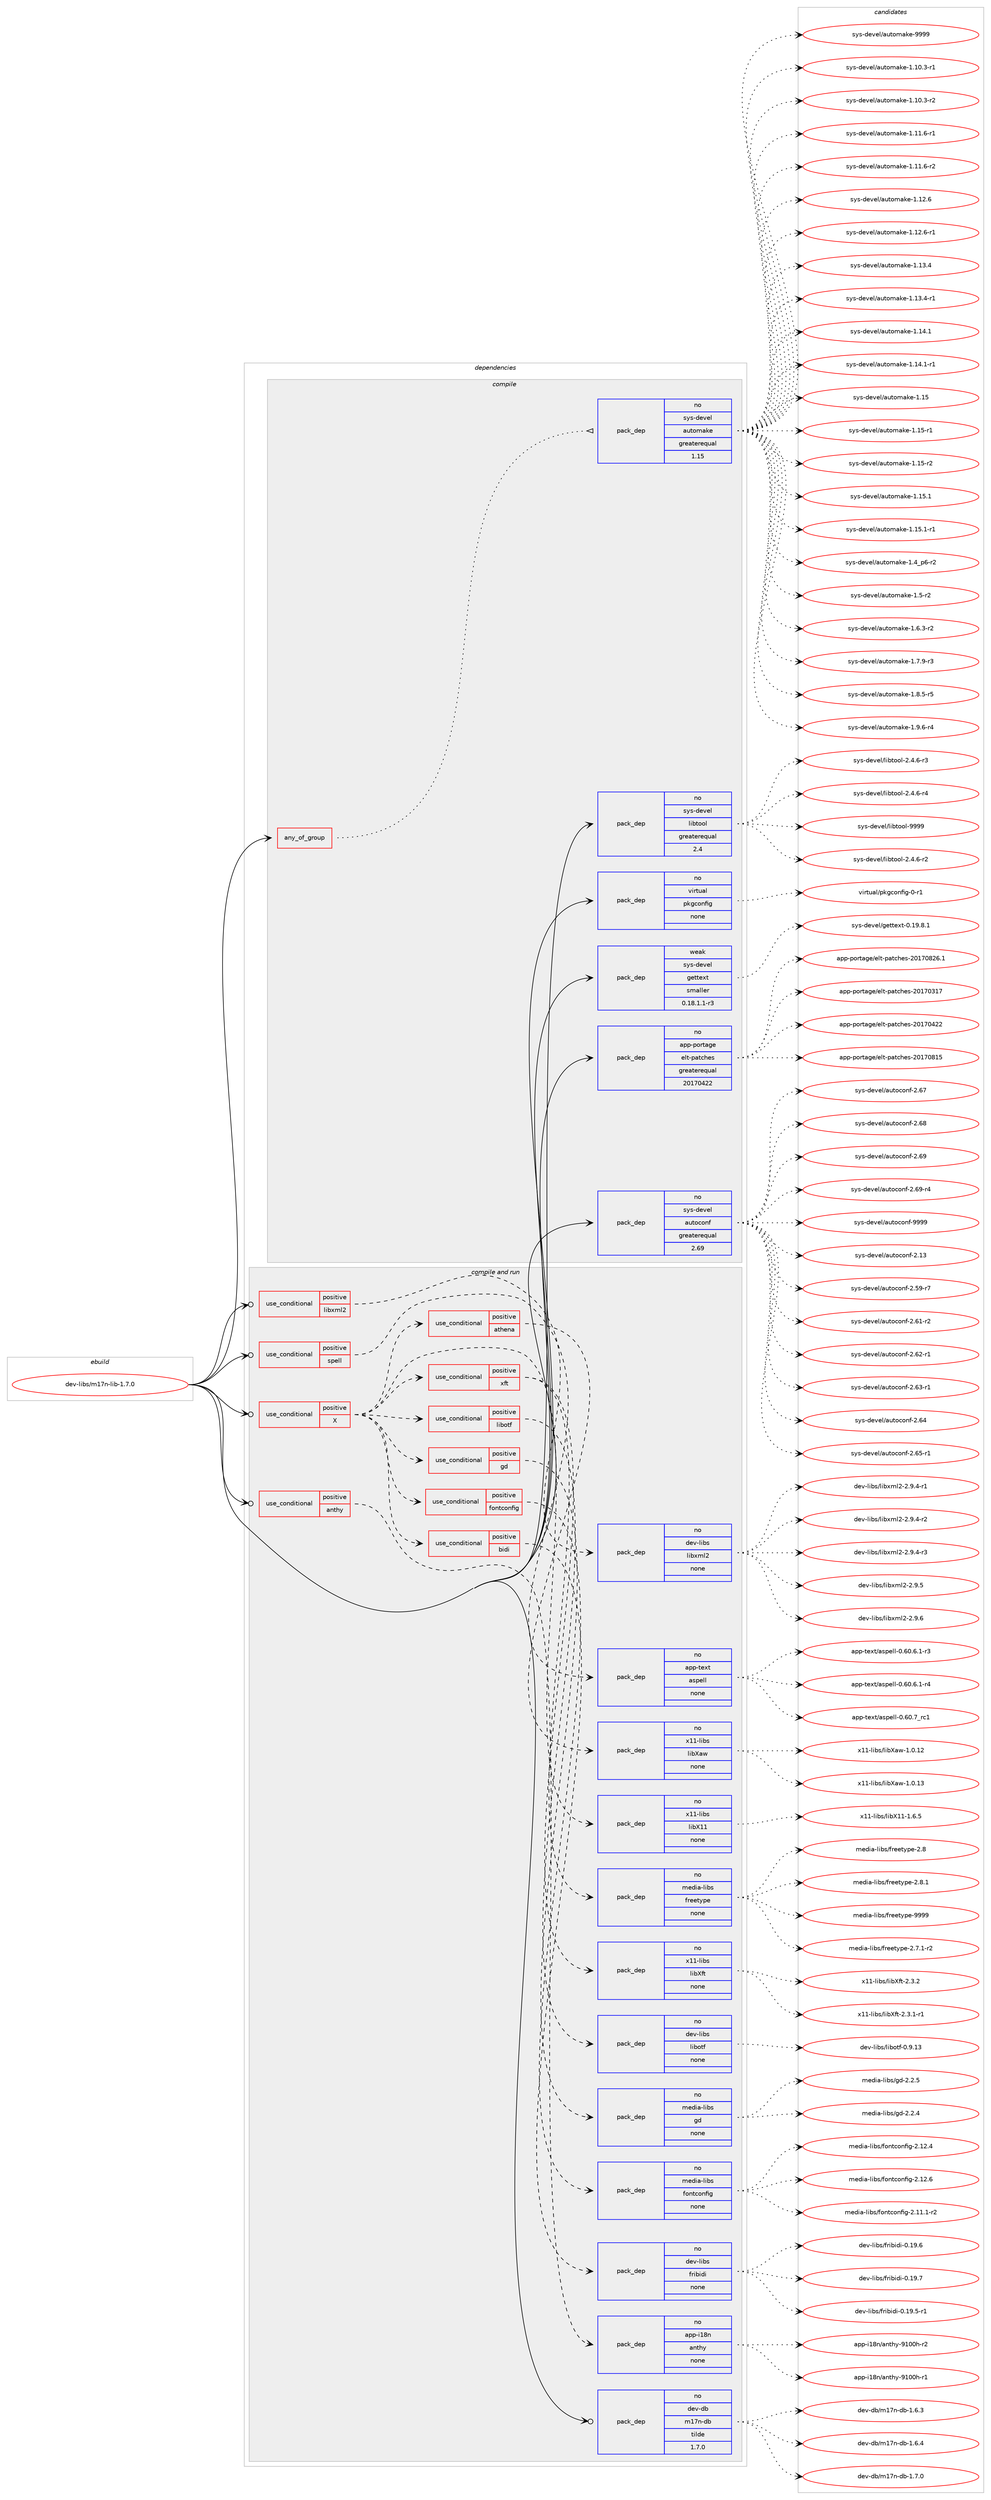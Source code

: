 digraph prolog {

# *************
# Graph options
# *************

newrank=true;
concentrate=true;
compound=true;
graph [rankdir=LR,fontname=Helvetica,fontsize=10,ranksep=1.5];#, ranksep=2.5, nodesep=0.2];
edge  [arrowhead=vee];
node  [fontname=Helvetica,fontsize=10];

# **********
# The ebuild
# **********

subgraph cluster_leftcol {
color=gray;
rank=same;
label=<<i>ebuild</i>>;
id [label="dev-libs/m17n-lib-1.7.0", color=red, width=4, href="../dev-libs/m17n-lib-1.7.0.svg"];
}

# ****************
# The dependencies
# ****************

subgraph cluster_midcol {
color=gray;
label=<<i>dependencies</i>>;
subgraph cluster_compile {
fillcolor="#eeeeee";
style=filled;
label=<<i>compile</i>>;
subgraph any3489 {
dependency117934 [label=<<TABLE BORDER="0" CELLBORDER="1" CELLSPACING="0" CELLPADDING="4"><TR><TD CELLPADDING="10">any_of_group</TD></TR></TABLE>>, shape=none, color=red];subgraph pack88930 {
dependency117935 [label=<<TABLE BORDER="0" CELLBORDER="1" CELLSPACING="0" CELLPADDING="4" WIDTH="220"><TR><TD ROWSPAN="6" CELLPADDING="30">pack_dep</TD></TR><TR><TD WIDTH="110">no</TD></TR><TR><TD>sys-devel</TD></TR><TR><TD>automake</TD></TR><TR><TD>greaterequal</TD></TR><TR><TD>1.15</TD></TR></TABLE>>, shape=none, color=blue];
}
dependency117934:e -> dependency117935:w [weight=20,style="dotted",arrowhead="oinv"];
}
id:e -> dependency117934:w [weight=20,style="solid",arrowhead="vee"];
subgraph pack88931 {
dependency117936 [label=<<TABLE BORDER="0" CELLBORDER="1" CELLSPACING="0" CELLPADDING="4" WIDTH="220"><TR><TD ROWSPAN="6" CELLPADDING="30">pack_dep</TD></TR><TR><TD WIDTH="110">no</TD></TR><TR><TD>app-portage</TD></TR><TR><TD>elt-patches</TD></TR><TR><TD>greaterequal</TD></TR><TR><TD>20170422</TD></TR></TABLE>>, shape=none, color=blue];
}
id:e -> dependency117936:w [weight=20,style="solid",arrowhead="vee"];
subgraph pack88932 {
dependency117937 [label=<<TABLE BORDER="0" CELLBORDER="1" CELLSPACING="0" CELLPADDING="4" WIDTH="220"><TR><TD ROWSPAN="6" CELLPADDING="30">pack_dep</TD></TR><TR><TD WIDTH="110">no</TD></TR><TR><TD>sys-devel</TD></TR><TR><TD>autoconf</TD></TR><TR><TD>greaterequal</TD></TR><TR><TD>2.69</TD></TR></TABLE>>, shape=none, color=blue];
}
id:e -> dependency117937:w [weight=20,style="solid",arrowhead="vee"];
subgraph pack88933 {
dependency117938 [label=<<TABLE BORDER="0" CELLBORDER="1" CELLSPACING="0" CELLPADDING="4" WIDTH="220"><TR><TD ROWSPAN="6" CELLPADDING="30">pack_dep</TD></TR><TR><TD WIDTH="110">no</TD></TR><TR><TD>sys-devel</TD></TR><TR><TD>libtool</TD></TR><TR><TD>greaterequal</TD></TR><TR><TD>2.4</TD></TR></TABLE>>, shape=none, color=blue];
}
id:e -> dependency117938:w [weight=20,style="solid",arrowhead="vee"];
subgraph pack88934 {
dependency117939 [label=<<TABLE BORDER="0" CELLBORDER="1" CELLSPACING="0" CELLPADDING="4" WIDTH="220"><TR><TD ROWSPAN="6" CELLPADDING="30">pack_dep</TD></TR><TR><TD WIDTH="110">no</TD></TR><TR><TD>virtual</TD></TR><TR><TD>pkgconfig</TD></TR><TR><TD>none</TD></TR><TR><TD></TD></TR></TABLE>>, shape=none, color=blue];
}
id:e -> dependency117939:w [weight=20,style="solid",arrowhead="vee"];
subgraph pack88935 {
dependency117940 [label=<<TABLE BORDER="0" CELLBORDER="1" CELLSPACING="0" CELLPADDING="4" WIDTH="220"><TR><TD ROWSPAN="6" CELLPADDING="30">pack_dep</TD></TR><TR><TD WIDTH="110">weak</TD></TR><TR><TD>sys-devel</TD></TR><TR><TD>gettext</TD></TR><TR><TD>smaller</TD></TR><TR><TD>0.18.1.1-r3</TD></TR></TABLE>>, shape=none, color=blue];
}
id:e -> dependency117940:w [weight=20,style="solid",arrowhead="vee"];
}
subgraph cluster_compileandrun {
fillcolor="#eeeeee";
style=filled;
label=<<i>compile and run</i>>;
subgraph cond25485 {
dependency117941 [label=<<TABLE BORDER="0" CELLBORDER="1" CELLSPACING="0" CELLPADDING="4"><TR><TD ROWSPAN="3" CELLPADDING="10">use_conditional</TD></TR><TR><TD>positive</TD></TR><TR><TD>X</TD></TR></TABLE>>, shape=none, color=red];
subgraph pack88936 {
dependency117942 [label=<<TABLE BORDER="0" CELLBORDER="1" CELLSPACING="0" CELLPADDING="4" WIDTH="220"><TR><TD ROWSPAN="6" CELLPADDING="30">pack_dep</TD></TR><TR><TD WIDTH="110">no</TD></TR><TR><TD>x11-libs</TD></TR><TR><TD>libX11</TD></TR><TR><TD>none</TD></TR><TR><TD></TD></TR></TABLE>>, shape=none, color=blue];
}
dependency117941:e -> dependency117942:w [weight=20,style="dashed",arrowhead="vee"];
subgraph cond25486 {
dependency117943 [label=<<TABLE BORDER="0" CELLBORDER="1" CELLSPACING="0" CELLPADDING="4"><TR><TD ROWSPAN="3" CELLPADDING="10">use_conditional</TD></TR><TR><TD>positive</TD></TR><TR><TD>athena</TD></TR></TABLE>>, shape=none, color=red];
subgraph pack88937 {
dependency117944 [label=<<TABLE BORDER="0" CELLBORDER="1" CELLSPACING="0" CELLPADDING="4" WIDTH="220"><TR><TD ROWSPAN="6" CELLPADDING="30">pack_dep</TD></TR><TR><TD WIDTH="110">no</TD></TR><TR><TD>x11-libs</TD></TR><TR><TD>libXaw</TD></TR><TR><TD>none</TD></TR><TR><TD></TD></TR></TABLE>>, shape=none, color=blue];
}
dependency117943:e -> dependency117944:w [weight=20,style="dashed",arrowhead="vee"];
}
dependency117941:e -> dependency117943:w [weight=20,style="dashed",arrowhead="vee"];
subgraph cond25487 {
dependency117945 [label=<<TABLE BORDER="0" CELLBORDER="1" CELLSPACING="0" CELLPADDING="4"><TR><TD ROWSPAN="3" CELLPADDING="10">use_conditional</TD></TR><TR><TD>positive</TD></TR><TR><TD>bidi</TD></TR></TABLE>>, shape=none, color=red];
subgraph pack88938 {
dependency117946 [label=<<TABLE BORDER="0" CELLBORDER="1" CELLSPACING="0" CELLPADDING="4" WIDTH="220"><TR><TD ROWSPAN="6" CELLPADDING="30">pack_dep</TD></TR><TR><TD WIDTH="110">no</TD></TR><TR><TD>dev-libs</TD></TR><TR><TD>fribidi</TD></TR><TR><TD>none</TD></TR><TR><TD></TD></TR></TABLE>>, shape=none, color=blue];
}
dependency117945:e -> dependency117946:w [weight=20,style="dashed",arrowhead="vee"];
}
dependency117941:e -> dependency117945:w [weight=20,style="dashed",arrowhead="vee"];
subgraph cond25488 {
dependency117947 [label=<<TABLE BORDER="0" CELLBORDER="1" CELLSPACING="0" CELLPADDING="4"><TR><TD ROWSPAN="3" CELLPADDING="10">use_conditional</TD></TR><TR><TD>positive</TD></TR><TR><TD>fontconfig</TD></TR></TABLE>>, shape=none, color=red];
subgraph pack88939 {
dependency117948 [label=<<TABLE BORDER="0" CELLBORDER="1" CELLSPACING="0" CELLPADDING="4" WIDTH="220"><TR><TD ROWSPAN="6" CELLPADDING="30">pack_dep</TD></TR><TR><TD WIDTH="110">no</TD></TR><TR><TD>media-libs</TD></TR><TR><TD>fontconfig</TD></TR><TR><TD>none</TD></TR><TR><TD></TD></TR></TABLE>>, shape=none, color=blue];
}
dependency117947:e -> dependency117948:w [weight=20,style="dashed",arrowhead="vee"];
}
dependency117941:e -> dependency117947:w [weight=20,style="dashed",arrowhead="vee"];
subgraph cond25489 {
dependency117949 [label=<<TABLE BORDER="0" CELLBORDER="1" CELLSPACING="0" CELLPADDING="4"><TR><TD ROWSPAN="3" CELLPADDING="10">use_conditional</TD></TR><TR><TD>positive</TD></TR><TR><TD>gd</TD></TR></TABLE>>, shape=none, color=red];
subgraph pack88940 {
dependency117950 [label=<<TABLE BORDER="0" CELLBORDER="1" CELLSPACING="0" CELLPADDING="4" WIDTH="220"><TR><TD ROWSPAN="6" CELLPADDING="30">pack_dep</TD></TR><TR><TD WIDTH="110">no</TD></TR><TR><TD>media-libs</TD></TR><TR><TD>gd</TD></TR><TR><TD>none</TD></TR><TR><TD></TD></TR></TABLE>>, shape=none, color=blue];
}
dependency117949:e -> dependency117950:w [weight=20,style="dashed",arrowhead="vee"];
}
dependency117941:e -> dependency117949:w [weight=20,style="dashed",arrowhead="vee"];
subgraph cond25490 {
dependency117951 [label=<<TABLE BORDER="0" CELLBORDER="1" CELLSPACING="0" CELLPADDING="4"><TR><TD ROWSPAN="3" CELLPADDING="10">use_conditional</TD></TR><TR><TD>positive</TD></TR><TR><TD>libotf</TD></TR></TABLE>>, shape=none, color=red];
subgraph pack88941 {
dependency117952 [label=<<TABLE BORDER="0" CELLBORDER="1" CELLSPACING="0" CELLPADDING="4" WIDTH="220"><TR><TD ROWSPAN="6" CELLPADDING="30">pack_dep</TD></TR><TR><TD WIDTH="110">no</TD></TR><TR><TD>dev-libs</TD></TR><TR><TD>libotf</TD></TR><TR><TD>none</TD></TR><TR><TD></TD></TR></TABLE>>, shape=none, color=blue];
}
dependency117951:e -> dependency117952:w [weight=20,style="dashed",arrowhead="vee"];
}
dependency117941:e -> dependency117951:w [weight=20,style="dashed",arrowhead="vee"];
subgraph cond25491 {
dependency117953 [label=<<TABLE BORDER="0" CELLBORDER="1" CELLSPACING="0" CELLPADDING="4"><TR><TD ROWSPAN="3" CELLPADDING="10">use_conditional</TD></TR><TR><TD>positive</TD></TR><TR><TD>xft</TD></TR></TABLE>>, shape=none, color=red];
subgraph pack88942 {
dependency117954 [label=<<TABLE BORDER="0" CELLBORDER="1" CELLSPACING="0" CELLPADDING="4" WIDTH="220"><TR><TD ROWSPAN="6" CELLPADDING="30">pack_dep</TD></TR><TR><TD WIDTH="110">no</TD></TR><TR><TD>media-libs</TD></TR><TR><TD>freetype</TD></TR><TR><TD>none</TD></TR><TR><TD></TD></TR></TABLE>>, shape=none, color=blue];
}
dependency117953:e -> dependency117954:w [weight=20,style="dashed",arrowhead="vee"];
subgraph pack88943 {
dependency117955 [label=<<TABLE BORDER="0" CELLBORDER="1" CELLSPACING="0" CELLPADDING="4" WIDTH="220"><TR><TD ROWSPAN="6" CELLPADDING="30">pack_dep</TD></TR><TR><TD WIDTH="110">no</TD></TR><TR><TD>x11-libs</TD></TR><TR><TD>libXft</TD></TR><TR><TD>none</TD></TR><TR><TD></TD></TR></TABLE>>, shape=none, color=blue];
}
dependency117953:e -> dependency117955:w [weight=20,style="dashed",arrowhead="vee"];
}
dependency117941:e -> dependency117953:w [weight=20,style="dashed",arrowhead="vee"];
}
id:e -> dependency117941:w [weight=20,style="solid",arrowhead="odotvee"];
subgraph cond25492 {
dependency117956 [label=<<TABLE BORDER="0" CELLBORDER="1" CELLSPACING="0" CELLPADDING="4"><TR><TD ROWSPAN="3" CELLPADDING="10">use_conditional</TD></TR><TR><TD>positive</TD></TR><TR><TD>anthy</TD></TR></TABLE>>, shape=none, color=red];
subgraph pack88944 {
dependency117957 [label=<<TABLE BORDER="0" CELLBORDER="1" CELLSPACING="0" CELLPADDING="4" WIDTH="220"><TR><TD ROWSPAN="6" CELLPADDING="30">pack_dep</TD></TR><TR><TD WIDTH="110">no</TD></TR><TR><TD>app-i18n</TD></TR><TR><TD>anthy</TD></TR><TR><TD>none</TD></TR><TR><TD></TD></TR></TABLE>>, shape=none, color=blue];
}
dependency117956:e -> dependency117957:w [weight=20,style="dashed",arrowhead="vee"];
}
id:e -> dependency117956:w [weight=20,style="solid",arrowhead="odotvee"];
subgraph cond25493 {
dependency117958 [label=<<TABLE BORDER="0" CELLBORDER="1" CELLSPACING="0" CELLPADDING="4"><TR><TD ROWSPAN="3" CELLPADDING="10">use_conditional</TD></TR><TR><TD>positive</TD></TR><TR><TD>libxml2</TD></TR></TABLE>>, shape=none, color=red];
subgraph pack88945 {
dependency117959 [label=<<TABLE BORDER="0" CELLBORDER="1" CELLSPACING="0" CELLPADDING="4" WIDTH="220"><TR><TD ROWSPAN="6" CELLPADDING="30">pack_dep</TD></TR><TR><TD WIDTH="110">no</TD></TR><TR><TD>dev-libs</TD></TR><TR><TD>libxml2</TD></TR><TR><TD>none</TD></TR><TR><TD></TD></TR></TABLE>>, shape=none, color=blue];
}
dependency117958:e -> dependency117959:w [weight=20,style="dashed",arrowhead="vee"];
}
id:e -> dependency117958:w [weight=20,style="solid",arrowhead="odotvee"];
subgraph cond25494 {
dependency117960 [label=<<TABLE BORDER="0" CELLBORDER="1" CELLSPACING="0" CELLPADDING="4"><TR><TD ROWSPAN="3" CELLPADDING="10">use_conditional</TD></TR><TR><TD>positive</TD></TR><TR><TD>spell</TD></TR></TABLE>>, shape=none, color=red];
subgraph pack88946 {
dependency117961 [label=<<TABLE BORDER="0" CELLBORDER="1" CELLSPACING="0" CELLPADDING="4" WIDTH="220"><TR><TD ROWSPAN="6" CELLPADDING="30">pack_dep</TD></TR><TR><TD WIDTH="110">no</TD></TR><TR><TD>app-text</TD></TR><TR><TD>aspell</TD></TR><TR><TD>none</TD></TR><TR><TD></TD></TR></TABLE>>, shape=none, color=blue];
}
dependency117960:e -> dependency117961:w [weight=20,style="dashed",arrowhead="vee"];
}
id:e -> dependency117960:w [weight=20,style="solid",arrowhead="odotvee"];
subgraph pack88947 {
dependency117962 [label=<<TABLE BORDER="0" CELLBORDER="1" CELLSPACING="0" CELLPADDING="4" WIDTH="220"><TR><TD ROWSPAN="6" CELLPADDING="30">pack_dep</TD></TR><TR><TD WIDTH="110">no</TD></TR><TR><TD>dev-db</TD></TR><TR><TD>m17n-db</TD></TR><TR><TD>tilde</TD></TR><TR><TD>1.7.0</TD></TR></TABLE>>, shape=none, color=blue];
}
id:e -> dependency117962:w [weight=20,style="solid",arrowhead="odotvee"];
}
subgraph cluster_run {
fillcolor="#eeeeee";
style=filled;
label=<<i>run</i>>;
}
}

# **************
# The candidates
# **************

subgraph cluster_choices {
rank=same;
color=gray;
label=<<i>candidates</i>>;

subgraph choice88930 {
color=black;
nodesep=1;
choice11512111545100101118101108479711711611110997107101454946494846514511449 [label="sys-devel/automake-1.10.3-r1", color=red, width=4,href="../sys-devel/automake-1.10.3-r1.svg"];
choice11512111545100101118101108479711711611110997107101454946494846514511450 [label="sys-devel/automake-1.10.3-r2", color=red, width=4,href="../sys-devel/automake-1.10.3-r2.svg"];
choice11512111545100101118101108479711711611110997107101454946494946544511449 [label="sys-devel/automake-1.11.6-r1", color=red, width=4,href="../sys-devel/automake-1.11.6-r1.svg"];
choice11512111545100101118101108479711711611110997107101454946494946544511450 [label="sys-devel/automake-1.11.6-r2", color=red, width=4,href="../sys-devel/automake-1.11.6-r2.svg"];
choice1151211154510010111810110847971171161111099710710145494649504654 [label="sys-devel/automake-1.12.6", color=red, width=4,href="../sys-devel/automake-1.12.6.svg"];
choice11512111545100101118101108479711711611110997107101454946495046544511449 [label="sys-devel/automake-1.12.6-r1", color=red, width=4,href="../sys-devel/automake-1.12.6-r1.svg"];
choice1151211154510010111810110847971171161111099710710145494649514652 [label="sys-devel/automake-1.13.4", color=red, width=4,href="../sys-devel/automake-1.13.4.svg"];
choice11512111545100101118101108479711711611110997107101454946495146524511449 [label="sys-devel/automake-1.13.4-r1", color=red, width=4,href="../sys-devel/automake-1.13.4-r1.svg"];
choice1151211154510010111810110847971171161111099710710145494649524649 [label="sys-devel/automake-1.14.1", color=red, width=4,href="../sys-devel/automake-1.14.1.svg"];
choice11512111545100101118101108479711711611110997107101454946495246494511449 [label="sys-devel/automake-1.14.1-r1", color=red, width=4,href="../sys-devel/automake-1.14.1-r1.svg"];
choice115121115451001011181011084797117116111109971071014549464953 [label="sys-devel/automake-1.15", color=red, width=4,href="../sys-devel/automake-1.15.svg"];
choice1151211154510010111810110847971171161111099710710145494649534511449 [label="sys-devel/automake-1.15-r1", color=red, width=4,href="../sys-devel/automake-1.15-r1.svg"];
choice1151211154510010111810110847971171161111099710710145494649534511450 [label="sys-devel/automake-1.15-r2", color=red, width=4,href="../sys-devel/automake-1.15-r2.svg"];
choice1151211154510010111810110847971171161111099710710145494649534649 [label="sys-devel/automake-1.15.1", color=red, width=4,href="../sys-devel/automake-1.15.1.svg"];
choice11512111545100101118101108479711711611110997107101454946495346494511449 [label="sys-devel/automake-1.15.1-r1", color=red, width=4,href="../sys-devel/automake-1.15.1-r1.svg"];
choice115121115451001011181011084797117116111109971071014549465295112544511450 [label="sys-devel/automake-1.4_p6-r2", color=red, width=4,href="../sys-devel/automake-1.4_p6-r2.svg"];
choice11512111545100101118101108479711711611110997107101454946534511450 [label="sys-devel/automake-1.5-r2", color=red, width=4,href="../sys-devel/automake-1.5-r2.svg"];
choice115121115451001011181011084797117116111109971071014549465446514511450 [label="sys-devel/automake-1.6.3-r2", color=red, width=4,href="../sys-devel/automake-1.6.3-r2.svg"];
choice115121115451001011181011084797117116111109971071014549465546574511451 [label="sys-devel/automake-1.7.9-r3", color=red, width=4,href="../sys-devel/automake-1.7.9-r3.svg"];
choice115121115451001011181011084797117116111109971071014549465646534511453 [label="sys-devel/automake-1.8.5-r5", color=red, width=4,href="../sys-devel/automake-1.8.5-r5.svg"];
choice115121115451001011181011084797117116111109971071014549465746544511452 [label="sys-devel/automake-1.9.6-r4", color=red, width=4,href="../sys-devel/automake-1.9.6-r4.svg"];
choice115121115451001011181011084797117116111109971071014557575757 [label="sys-devel/automake-9999", color=red, width=4,href="../sys-devel/automake-9999.svg"];
dependency117935:e -> choice11512111545100101118101108479711711611110997107101454946494846514511449:w [style=dotted,weight="100"];
dependency117935:e -> choice11512111545100101118101108479711711611110997107101454946494846514511450:w [style=dotted,weight="100"];
dependency117935:e -> choice11512111545100101118101108479711711611110997107101454946494946544511449:w [style=dotted,weight="100"];
dependency117935:e -> choice11512111545100101118101108479711711611110997107101454946494946544511450:w [style=dotted,weight="100"];
dependency117935:e -> choice1151211154510010111810110847971171161111099710710145494649504654:w [style=dotted,weight="100"];
dependency117935:e -> choice11512111545100101118101108479711711611110997107101454946495046544511449:w [style=dotted,weight="100"];
dependency117935:e -> choice1151211154510010111810110847971171161111099710710145494649514652:w [style=dotted,weight="100"];
dependency117935:e -> choice11512111545100101118101108479711711611110997107101454946495146524511449:w [style=dotted,weight="100"];
dependency117935:e -> choice1151211154510010111810110847971171161111099710710145494649524649:w [style=dotted,weight="100"];
dependency117935:e -> choice11512111545100101118101108479711711611110997107101454946495246494511449:w [style=dotted,weight="100"];
dependency117935:e -> choice115121115451001011181011084797117116111109971071014549464953:w [style=dotted,weight="100"];
dependency117935:e -> choice1151211154510010111810110847971171161111099710710145494649534511449:w [style=dotted,weight="100"];
dependency117935:e -> choice1151211154510010111810110847971171161111099710710145494649534511450:w [style=dotted,weight="100"];
dependency117935:e -> choice1151211154510010111810110847971171161111099710710145494649534649:w [style=dotted,weight="100"];
dependency117935:e -> choice11512111545100101118101108479711711611110997107101454946495346494511449:w [style=dotted,weight="100"];
dependency117935:e -> choice115121115451001011181011084797117116111109971071014549465295112544511450:w [style=dotted,weight="100"];
dependency117935:e -> choice11512111545100101118101108479711711611110997107101454946534511450:w [style=dotted,weight="100"];
dependency117935:e -> choice115121115451001011181011084797117116111109971071014549465446514511450:w [style=dotted,weight="100"];
dependency117935:e -> choice115121115451001011181011084797117116111109971071014549465546574511451:w [style=dotted,weight="100"];
dependency117935:e -> choice115121115451001011181011084797117116111109971071014549465646534511453:w [style=dotted,weight="100"];
dependency117935:e -> choice115121115451001011181011084797117116111109971071014549465746544511452:w [style=dotted,weight="100"];
dependency117935:e -> choice115121115451001011181011084797117116111109971071014557575757:w [style=dotted,weight="100"];
}
subgraph choice88931 {
color=black;
nodesep=1;
choice97112112451121111141169710310147101108116451129711699104101115455048495548514955 [label="app-portage/elt-patches-20170317", color=red, width=4,href="../app-portage/elt-patches-20170317.svg"];
choice97112112451121111141169710310147101108116451129711699104101115455048495548525050 [label="app-portage/elt-patches-20170422", color=red, width=4,href="../app-portage/elt-patches-20170422.svg"];
choice97112112451121111141169710310147101108116451129711699104101115455048495548564953 [label="app-portage/elt-patches-20170815", color=red, width=4,href="../app-portage/elt-patches-20170815.svg"];
choice971121124511211111411697103101471011081164511297116991041011154550484955485650544649 [label="app-portage/elt-patches-20170826.1", color=red, width=4,href="../app-portage/elt-patches-20170826.1.svg"];
dependency117936:e -> choice97112112451121111141169710310147101108116451129711699104101115455048495548514955:w [style=dotted,weight="100"];
dependency117936:e -> choice97112112451121111141169710310147101108116451129711699104101115455048495548525050:w [style=dotted,weight="100"];
dependency117936:e -> choice97112112451121111141169710310147101108116451129711699104101115455048495548564953:w [style=dotted,weight="100"];
dependency117936:e -> choice971121124511211111411697103101471011081164511297116991041011154550484955485650544649:w [style=dotted,weight="100"];
}
subgraph choice88932 {
color=black;
nodesep=1;
choice115121115451001011181011084797117116111991111101024550464951 [label="sys-devel/autoconf-2.13", color=red, width=4,href="../sys-devel/autoconf-2.13.svg"];
choice1151211154510010111810110847971171161119911111010245504653574511455 [label="sys-devel/autoconf-2.59-r7", color=red, width=4,href="../sys-devel/autoconf-2.59-r7.svg"];
choice1151211154510010111810110847971171161119911111010245504654494511450 [label="sys-devel/autoconf-2.61-r2", color=red, width=4,href="../sys-devel/autoconf-2.61-r2.svg"];
choice1151211154510010111810110847971171161119911111010245504654504511449 [label="sys-devel/autoconf-2.62-r1", color=red, width=4,href="../sys-devel/autoconf-2.62-r1.svg"];
choice1151211154510010111810110847971171161119911111010245504654514511449 [label="sys-devel/autoconf-2.63-r1", color=red, width=4,href="../sys-devel/autoconf-2.63-r1.svg"];
choice115121115451001011181011084797117116111991111101024550465452 [label="sys-devel/autoconf-2.64", color=red, width=4,href="../sys-devel/autoconf-2.64.svg"];
choice1151211154510010111810110847971171161119911111010245504654534511449 [label="sys-devel/autoconf-2.65-r1", color=red, width=4,href="../sys-devel/autoconf-2.65-r1.svg"];
choice115121115451001011181011084797117116111991111101024550465455 [label="sys-devel/autoconf-2.67", color=red, width=4,href="../sys-devel/autoconf-2.67.svg"];
choice115121115451001011181011084797117116111991111101024550465456 [label="sys-devel/autoconf-2.68", color=red, width=4,href="../sys-devel/autoconf-2.68.svg"];
choice115121115451001011181011084797117116111991111101024550465457 [label="sys-devel/autoconf-2.69", color=red, width=4,href="../sys-devel/autoconf-2.69.svg"];
choice1151211154510010111810110847971171161119911111010245504654574511452 [label="sys-devel/autoconf-2.69-r4", color=red, width=4,href="../sys-devel/autoconf-2.69-r4.svg"];
choice115121115451001011181011084797117116111991111101024557575757 [label="sys-devel/autoconf-9999", color=red, width=4,href="../sys-devel/autoconf-9999.svg"];
dependency117937:e -> choice115121115451001011181011084797117116111991111101024550464951:w [style=dotted,weight="100"];
dependency117937:e -> choice1151211154510010111810110847971171161119911111010245504653574511455:w [style=dotted,weight="100"];
dependency117937:e -> choice1151211154510010111810110847971171161119911111010245504654494511450:w [style=dotted,weight="100"];
dependency117937:e -> choice1151211154510010111810110847971171161119911111010245504654504511449:w [style=dotted,weight="100"];
dependency117937:e -> choice1151211154510010111810110847971171161119911111010245504654514511449:w [style=dotted,weight="100"];
dependency117937:e -> choice115121115451001011181011084797117116111991111101024550465452:w [style=dotted,weight="100"];
dependency117937:e -> choice1151211154510010111810110847971171161119911111010245504654534511449:w [style=dotted,weight="100"];
dependency117937:e -> choice115121115451001011181011084797117116111991111101024550465455:w [style=dotted,weight="100"];
dependency117937:e -> choice115121115451001011181011084797117116111991111101024550465456:w [style=dotted,weight="100"];
dependency117937:e -> choice115121115451001011181011084797117116111991111101024550465457:w [style=dotted,weight="100"];
dependency117937:e -> choice1151211154510010111810110847971171161119911111010245504654574511452:w [style=dotted,weight="100"];
dependency117937:e -> choice115121115451001011181011084797117116111991111101024557575757:w [style=dotted,weight="100"];
}
subgraph choice88933 {
color=black;
nodesep=1;
choice1151211154510010111810110847108105981161111111084550465246544511450 [label="sys-devel/libtool-2.4.6-r2", color=red, width=4,href="../sys-devel/libtool-2.4.6-r2.svg"];
choice1151211154510010111810110847108105981161111111084550465246544511451 [label="sys-devel/libtool-2.4.6-r3", color=red, width=4,href="../sys-devel/libtool-2.4.6-r3.svg"];
choice1151211154510010111810110847108105981161111111084550465246544511452 [label="sys-devel/libtool-2.4.6-r4", color=red, width=4,href="../sys-devel/libtool-2.4.6-r4.svg"];
choice1151211154510010111810110847108105981161111111084557575757 [label="sys-devel/libtool-9999", color=red, width=4,href="../sys-devel/libtool-9999.svg"];
dependency117938:e -> choice1151211154510010111810110847108105981161111111084550465246544511450:w [style=dotted,weight="100"];
dependency117938:e -> choice1151211154510010111810110847108105981161111111084550465246544511451:w [style=dotted,weight="100"];
dependency117938:e -> choice1151211154510010111810110847108105981161111111084550465246544511452:w [style=dotted,weight="100"];
dependency117938:e -> choice1151211154510010111810110847108105981161111111084557575757:w [style=dotted,weight="100"];
}
subgraph choice88934 {
color=black;
nodesep=1;
choice11810511411611797108471121071039911111010210510345484511449 [label="virtual/pkgconfig-0-r1", color=red, width=4,href="../virtual/pkgconfig-0-r1.svg"];
dependency117939:e -> choice11810511411611797108471121071039911111010210510345484511449:w [style=dotted,weight="100"];
}
subgraph choice88935 {
color=black;
nodesep=1;
choice1151211154510010111810110847103101116116101120116454846495746564649 [label="sys-devel/gettext-0.19.8.1", color=red, width=4,href="../sys-devel/gettext-0.19.8.1.svg"];
dependency117940:e -> choice1151211154510010111810110847103101116116101120116454846495746564649:w [style=dotted,weight="100"];
}
subgraph choice88936 {
color=black;
nodesep=1;
choice120494945108105981154710810598884949454946544653 [label="x11-libs/libX11-1.6.5", color=red, width=4,href="../x11-libs/libX11-1.6.5.svg"];
dependency117942:e -> choice120494945108105981154710810598884949454946544653:w [style=dotted,weight="100"];
}
subgraph choice88937 {
color=black;
nodesep=1;
choice120494945108105981154710810598889711945494648464950 [label="x11-libs/libXaw-1.0.12", color=red, width=4,href="../x11-libs/libXaw-1.0.12.svg"];
choice120494945108105981154710810598889711945494648464951 [label="x11-libs/libXaw-1.0.13", color=red, width=4,href="../x11-libs/libXaw-1.0.13.svg"];
dependency117944:e -> choice120494945108105981154710810598889711945494648464950:w [style=dotted,weight="100"];
dependency117944:e -> choice120494945108105981154710810598889711945494648464951:w [style=dotted,weight="100"];
}
subgraph choice88938 {
color=black;
nodesep=1;
choice10010111845108105981154710211410598105100105454846495746534511449 [label="dev-libs/fribidi-0.19.5-r1", color=red, width=4,href="../dev-libs/fribidi-0.19.5-r1.svg"];
choice1001011184510810598115471021141059810510010545484649574654 [label="dev-libs/fribidi-0.19.6", color=red, width=4,href="../dev-libs/fribidi-0.19.6.svg"];
choice1001011184510810598115471021141059810510010545484649574655 [label="dev-libs/fribidi-0.19.7", color=red, width=4,href="../dev-libs/fribidi-0.19.7.svg"];
dependency117946:e -> choice10010111845108105981154710211410598105100105454846495746534511449:w [style=dotted,weight="100"];
dependency117946:e -> choice1001011184510810598115471021141059810510010545484649574654:w [style=dotted,weight="100"];
dependency117946:e -> choice1001011184510810598115471021141059810510010545484649574655:w [style=dotted,weight="100"];
}
subgraph choice88939 {
color=black;
nodesep=1;
choice1091011001059745108105981154710211111011699111110102105103455046494946494511450 [label="media-libs/fontconfig-2.11.1-r2", color=red, width=4,href="../media-libs/fontconfig-2.11.1-r2.svg"];
choice109101100105974510810598115471021111101169911111010210510345504649504652 [label="media-libs/fontconfig-2.12.4", color=red, width=4,href="../media-libs/fontconfig-2.12.4.svg"];
choice109101100105974510810598115471021111101169911111010210510345504649504654 [label="media-libs/fontconfig-2.12.6", color=red, width=4,href="../media-libs/fontconfig-2.12.6.svg"];
dependency117948:e -> choice1091011001059745108105981154710211111011699111110102105103455046494946494511450:w [style=dotted,weight="100"];
dependency117948:e -> choice109101100105974510810598115471021111101169911111010210510345504649504652:w [style=dotted,weight="100"];
dependency117948:e -> choice109101100105974510810598115471021111101169911111010210510345504649504654:w [style=dotted,weight="100"];
}
subgraph choice88940 {
color=black;
nodesep=1;
choice10910110010597451081059811547103100455046504652 [label="media-libs/gd-2.2.4", color=red, width=4,href="../media-libs/gd-2.2.4.svg"];
choice10910110010597451081059811547103100455046504653 [label="media-libs/gd-2.2.5", color=red, width=4,href="../media-libs/gd-2.2.5.svg"];
dependency117950:e -> choice10910110010597451081059811547103100455046504652:w [style=dotted,weight="100"];
dependency117950:e -> choice10910110010597451081059811547103100455046504653:w [style=dotted,weight="100"];
}
subgraph choice88941 {
color=black;
nodesep=1;
choice1001011184510810598115471081059811111610245484657464951 [label="dev-libs/libotf-0.9.13", color=red, width=4,href="../dev-libs/libotf-0.9.13.svg"];
dependency117952:e -> choice1001011184510810598115471081059811111610245484657464951:w [style=dotted,weight="100"];
}
subgraph choice88942 {
color=black;
nodesep=1;
choice109101100105974510810598115471021141011011161211121014550465546494511450 [label="media-libs/freetype-2.7.1-r2", color=red, width=4,href="../media-libs/freetype-2.7.1-r2.svg"];
choice1091011001059745108105981154710211410110111612111210145504656 [label="media-libs/freetype-2.8", color=red, width=4,href="../media-libs/freetype-2.8.svg"];
choice10910110010597451081059811547102114101101116121112101455046564649 [label="media-libs/freetype-2.8.1", color=red, width=4,href="../media-libs/freetype-2.8.1.svg"];
choice109101100105974510810598115471021141011011161211121014557575757 [label="media-libs/freetype-9999", color=red, width=4,href="../media-libs/freetype-9999.svg"];
dependency117954:e -> choice109101100105974510810598115471021141011011161211121014550465546494511450:w [style=dotted,weight="100"];
dependency117954:e -> choice1091011001059745108105981154710211410110111612111210145504656:w [style=dotted,weight="100"];
dependency117954:e -> choice10910110010597451081059811547102114101101116121112101455046564649:w [style=dotted,weight="100"];
dependency117954:e -> choice109101100105974510810598115471021141011011161211121014557575757:w [style=dotted,weight="100"];
}
subgraph choice88943 {
color=black;
nodesep=1;
choice120494945108105981154710810598881021164550465146494511449 [label="x11-libs/libXft-2.3.1-r1", color=red, width=4,href="../x11-libs/libXft-2.3.1-r1.svg"];
choice12049494510810598115471081059888102116455046514650 [label="x11-libs/libXft-2.3.2", color=red, width=4,href="../x11-libs/libXft-2.3.2.svg"];
dependency117955:e -> choice120494945108105981154710810598881021164550465146494511449:w [style=dotted,weight="100"];
dependency117955:e -> choice12049494510810598115471081059888102116455046514650:w [style=dotted,weight="100"];
}
subgraph choice88944 {
color=black;
nodesep=1;
choice97112112451054956110479711011610412145574948481044511449 [label="app-i18n/anthy-9100h-r1", color=red, width=4,href="../app-i18n/anthy-9100h-r1.svg"];
choice97112112451054956110479711011610412145574948481044511450 [label="app-i18n/anthy-9100h-r2", color=red, width=4,href="../app-i18n/anthy-9100h-r2.svg"];
dependency117957:e -> choice97112112451054956110479711011610412145574948481044511449:w [style=dotted,weight="100"];
dependency117957:e -> choice97112112451054956110479711011610412145574948481044511450:w [style=dotted,weight="100"];
}
subgraph choice88945 {
color=black;
nodesep=1;
choice10010111845108105981154710810598120109108504550465746524511449 [label="dev-libs/libxml2-2.9.4-r1", color=red, width=4,href="../dev-libs/libxml2-2.9.4-r1.svg"];
choice10010111845108105981154710810598120109108504550465746524511450 [label="dev-libs/libxml2-2.9.4-r2", color=red, width=4,href="../dev-libs/libxml2-2.9.4-r2.svg"];
choice10010111845108105981154710810598120109108504550465746524511451 [label="dev-libs/libxml2-2.9.4-r3", color=red, width=4,href="../dev-libs/libxml2-2.9.4-r3.svg"];
choice1001011184510810598115471081059812010910850455046574653 [label="dev-libs/libxml2-2.9.5", color=red, width=4,href="../dev-libs/libxml2-2.9.5.svg"];
choice1001011184510810598115471081059812010910850455046574654 [label="dev-libs/libxml2-2.9.6", color=red, width=4,href="../dev-libs/libxml2-2.9.6.svg"];
dependency117959:e -> choice10010111845108105981154710810598120109108504550465746524511449:w [style=dotted,weight="100"];
dependency117959:e -> choice10010111845108105981154710810598120109108504550465746524511450:w [style=dotted,weight="100"];
dependency117959:e -> choice10010111845108105981154710810598120109108504550465746524511451:w [style=dotted,weight="100"];
dependency117959:e -> choice1001011184510810598115471081059812010910850455046574653:w [style=dotted,weight="100"];
dependency117959:e -> choice1001011184510810598115471081059812010910850455046574654:w [style=dotted,weight="100"];
}
subgraph choice88946 {
color=black;
nodesep=1;
choice971121124511610112011647971151121011081084548465448465446494511451 [label="app-text/aspell-0.60.6.1-r3", color=red, width=4,href="../app-text/aspell-0.60.6.1-r3.svg"];
choice971121124511610112011647971151121011081084548465448465446494511452 [label="app-text/aspell-0.60.6.1-r4", color=red, width=4,href="../app-text/aspell-0.60.6.1-r4.svg"];
choice9711211245116101120116479711511210110810845484654484655951149949 [label="app-text/aspell-0.60.7_rc1", color=red, width=4,href="../app-text/aspell-0.60.7_rc1.svg"];
dependency117961:e -> choice971121124511610112011647971151121011081084548465448465446494511451:w [style=dotted,weight="100"];
dependency117961:e -> choice971121124511610112011647971151121011081084548465448465446494511452:w [style=dotted,weight="100"];
dependency117961:e -> choice9711211245116101120116479711511210110810845484654484655951149949:w [style=dotted,weight="100"];
}
subgraph choice88947 {
color=black;
nodesep=1;
choice10010111845100984710949551104510098454946544651 [label="dev-db/m17n-db-1.6.3", color=red, width=4,href="../dev-db/m17n-db-1.6.3.svg"];
choice10010111845100984710949551104510098454946544652 [label="dev-db/m17n-db-1.6.4", color=red, width=4,href="../dev-db/m17n-db-1.6.4.svg"];
choice10010111845100984710949551104510098454946554648 [label="dev-db/m17n-db-1.7.0", color=red, width=4,href="../dev-db/m17n-db-1.7.0.svg"];
dependency117962:e -> choice10010111845100984710949551104510098454946544651:w [style=dotted,weight="100"];
dependency117962:e -> choice10010111845100984710949551104510098454946544652:w [style=dotted,weight="100"];
dependency117962:e -> choice10010111845100984710949551104510098454946554648:w [style=dotted,weight="100"];
}
}

}
